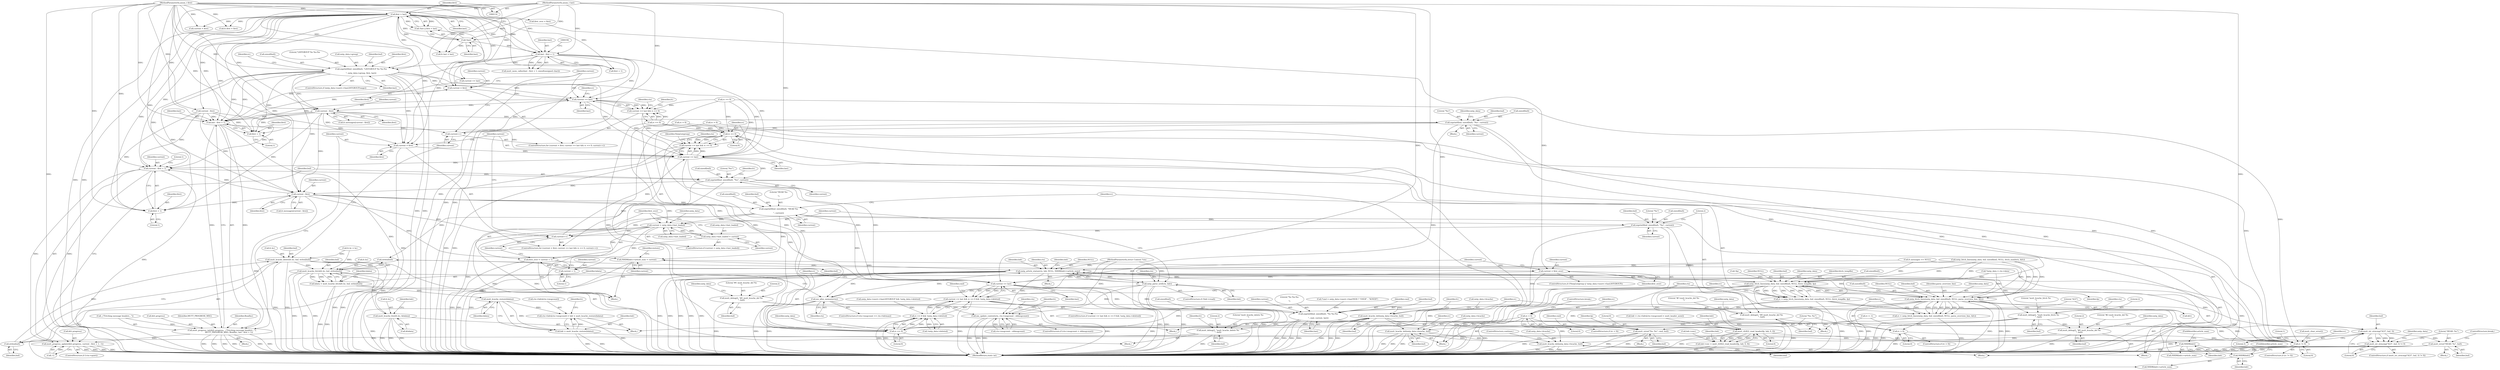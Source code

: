digraph "0_neomutt_9e927affe3a021175f354af5fa01d22657c20585@API" {
"1000237" [label="(Call,snprintf(buf, sizeof(buf), \"LISTGROUP %s %u-%u\r\n\", nntp_data->group, first, last))"];
"1000119" [label="(MethodParameterIn,anum_t first)"];
"1000158" [label="(Call,first > last)"];
"1000156" [label="(Call,!last)"];
"1000120" [label="(MethodParameterIn,anum_t last)"];
"1000188" [label="(Call,last - first + 1)"];
"1000281" [label="(Call,current = first)"];
"1000285" [label="(Call,current <= last)"];
"1000284" [label="(Call,current <= last && rc == 0)"];
"1000383" [label="(Call,current <= last && rc == 0)"];
"1000299" [label="(Call,current - first)"];
"1000291" [label="(Call,current++)"];
"1000303" [label="(Call,snprintf(buf, sizeof(buf), \"%u\", current))"];
"1000314" [label="(Call,mutt_debug(2, \"#1 mutt_bcache_del %s\n\", buf))"];
"1000318" [label="(Call,mutt_bcache_del(nntp_data->bcache, buf))"];
"1000328" [label="(Call,mutt_debug(2, \"mutt_hcache_delete %s\n\", buf))"];
"1000337" [label="(Call,strlen(buf))"];
"1000332" [label="(Call,mutt_hcache_delete(fc.hc, buf, strlen(buf)))"];
"1000438" [label="(Call,mutt_hcache_fetch(fc.hc, buf, strlen(buf)))"];
"1000436" [label="(Call,hdata = mutt_hcache_fetch(fc.hc, buf, strlen(buf)))"];
"1000462" [label="(Call,mutt_hcache_restore(hdata))"];
"1000452" [label="(Call,ctx->hdrs[ctx->msgcount] = hdr = mutt_hcache_restore(hdata))"];
"1000460" [label="(Call,hdr = mutt_hcache_restore(hdata))"];
"1000685" [label="(Call,NHDR(hdr))"];
"1000703" [label="(Call,NHDR(hdr))"];
"1000698" [label="(Call,nntp_article_status(ctx, hdr, NULL, NHDR(hdr)->article_num))"];
"1000434" [label="(Call,mx_alloc_memory(ctx))"];
"1000802" [label="(Call,mx_update_context(ctx, ctx->msgcount - oldmsgcount))"];
"1000567" [label="(Call,nntp_fetch_lines(nntp_data, buf, sizeof(buf), NULL, fetch_tempfile, fp))"];
"1000565" [label="(Call,rc = nntp_fetch_lines(nntp_data, buf, sizeof(buf), NULL, fetch_tempfile, fp))"];
"1000387" [label="(Call,rc == 0)"];
"1000749" [label="(Call,rc == 0)"];
"1000748" [label="(Call,rc == 0 && !nntp_data->deleted)"];
"1000744" [label="(Call,current <= last && rc == 0 && !nntp_data->deleted)"];
"1000815" [label="(Call,rc != 0)"];
"1000582" [label="(Call,rc < 0)"];
"1000588" [label="(Call,mutt_str_strncmp(\"423\", buf, 3))"];
"1000587" [label="(Call,mutt_str_strncmp(\"423\", buf, 3) != 0)"];
"1000594" [label="(Call,mutt_error(\"HEAD: %s\", buf))"];
"1000637" [label="(Call,mutt_rfc822_read_header(fp, hdr, 0, 0))"];
"1000633" [label="(Call,hdr->env = mutt_rfc822_read_header(fp, hdr, 0, 0))"];
"1000778" [label="(Call,nntp_fetch_lines(nntp_data, buf, sizeof(buf), NULL, parse_overview_line, &fc))"];
"1000776" [label="(Call,rc = nntp_fetch_lines(nntp_data, buf, sizeof(buf), NULL, parse_overview_line, &fc))"];
"1000788" [label="(Call,rc > 0)"];
"1000792" [label="(Call,mutt_error(\"%s: %s\", cmd, buf))"];
"1000711" [label="(Call,nntp_parse_xref(ctx, hdr))"];
"1000448" [label="(Call,mutt_debug(2, \"mutt_hcache_fetch %s\n\", buf))"];
"1000491" [label="(Call,mutt_debug(2, \"#2 mutt_bcache_del %s\n\", buf))"];
"1000495" [label="(Call,mutt_bcache_del(nntp_data->bcache, buf))"];
"1000613" [label="(Call,mutt_bcache_del(nntp_data->bcache, buf))"];
"1000464" [label="(Call,mutt_hcache_free(fc.hc, &hdata))"];
"1000374" [label="(Call,last - first + 1)"];
"1000365" [label="(Call,mutt_progress_init(&fc.progress, _(\"Fetching message headers...\"),\n                       MUTT_PROGRESS_MSG, ReadInc, last - first + 1))"];
"1000398" [label="(Call,mutt_progress_update(&fc.progress, current - first + 1, -1))"];
"1000384" [label="(Call,current <= last)"];
"1000403" [label="(Call,current - first + 1)"];
"1000410" [label="(Call,snprintf(buf, sizeof(buf), \"%u\", current))"];
"1000422" [label="(Call,current - first)"];
"1000390" [label="(Call,current++)"];
"1000405" [label="(Call,first + 1)"];
"1000559" [label="(Call,snprintf(buf, sizeof(buf), \"HEAD %u\r\n\", current))"];
"1000603" [label="(Call,snprintf(buf, sizeof(buf), \"%u\", current))"];
"1000609" [label="(Call,mutt_debug(2, \"#3 mutt_bcache_del %s\n\", buf))"];
"1000683" [label="(Call,NHDR(hdr)->article_num = current)"];
"1000715" [label="(Call,current > nntp_data->last_loaded)"];
"1000720" [label="(Call,nntp_data->last_loaded = current)"];
"1000725" [label="(Call,first_over = current + 1)"];
"1000740" [label="(Call,current = first_over)"];
"1000745" [label="(Call,current <= last)"];
"1000768" [label="(Call,snprintf(buf, sizeof(buf), \"%s %u-%u\r\n\", cmd, current, last))"];
"1000727" [label="(Call,current + 1)"];
"1000443" [label="(Call,strlen(buf))"];
"1000376" [label="(Call,first + 1)"];
"1000380" [label="(Call,current = first)"];
"1000726" [label="(Identifier,first_over)"];
"1000618" [label="(Call,rc = 0)"];
"1000611" [label="(Literal,\"#3 mutt_bcache_del %s\n\")"];
"1000281" [label="(Call,current = first)"];
"1000549" [label="(Call,!fp)"];
"1000410" [label="(Call,snprintf(buf, sizeof(buf), \"%u\", current))"];
"1000605" [label="(Call,sizeof(buf))"];
"1000622" [label="(Call,hdr = ctx->hdrs[ctx->msgcount] = mutt_header_new())"];
"1000188" [label="(Call,last - first + 1)"];
"1000461" [label="(Identifier,hdr)"];
"1000364" [label="(Block,)"];
"1000796" [label="(ControlStructure,if (ctx->msgcount > oldmsgcount))"];
"1000720" [label="(Call,nntp_data->last_loaded = current)"];
"1000393" [label="(ControlStructure,if (!ctx->quiet))"];
"1000574" [label="(Identifier,fp)"];
"1000706" [label="(ControlStructure,if (!hdr->read))"];
"1000724" [label="(Identifier,current)"];
"1000303" [label="(Call,snprintf(buf, sizeof(buf), \"%u\", current))"];
"1000572" [label="(Identifier,NULL)"];
"1000439" [label="(Call,fc.hc)"];
"1000709" [label="(Identifier,hdr)"];
"1000373" [label="(Identifier,ReadInc)"];
"1000381" [label="(Identifier,current)"];
"1000291" [label="(Call,current++)"];
"1000443" [label="(Call,strlen(buf))"];
"1000803" [label="(Identifier,ctx)"];
"1000285" [label="(Call,current <= last)"];
"1000613" [label="(Call,mutt_bcache_del(nntp_data->bcache, buf))"];
"1000634" [label="(Call,hdr->env)"];
"1000792" [label="(Call,mutt_error(\"%s: %s\", cmd, buf))"];
"1000561" [label="(Call,sizeof(buf))"];
"1000446" [label="(Identifier,hdata)"];
"1000759" [label="(Identifier,cmd)"];
"1000426" [label="(ControlStructure,if (ctx->msgcount >= ctx->hdrmax))"];
"1000257" [label="(Identifier,rc)"];
"1000327" [label="(Block,)"];
"1000231" [label="(ControlStructure,if (nntp_data->nserv->hasLISTGROUPrange))"];
"1000585" [label="(ControlStructure,break;)"];
"1000701" [label="(Identifier,NULL)"];
"1000300" [label="(Identifier,current)"];
"1000119" [label="(MethodParameterIn,anum_t first)"];
"1000820" [label="(Literal,1)"];
"1000793" [label="(Literal,\"%s: %s\")"];
"1000564" [label="(Identifier,current)"];
"1000712" [label="(Identifier,ctx)"];
"1000587" [label="(Call,mutt_str_strncmp(\"423\", buf, 3) != 0)"];
"1000328" [label="(Call,mutt_debug(2, \"mutt_hcache_delete %s\n\", buf))"];
"1000684" [label="(Call,NHDR(hdr)->article_num)"];
"1000569" [label="(Identifier,buf)"];
"1000595" [label="(Literal,\"HEAD: %s\")"];
"1000287" [label="(Identifier,last)"];
"1000746" [label="(Identifier,current)"];
"1000560" [label="(Identifier,buf)"];
"1000311" [label="(Identifier,nntp_data)"];
"1000435" [label="(Identifier,ctx)"];
"1000619" [label="(Identifier,rc)"];
"1000407" [label="(Literal,1)"];
"1000592" [label="(Literal,0)"];
"1000722" [label="(Identifier,nntp_data)"];
"1000406" [label="(Identifier,first)"];
"1000776" [label="(Call,rc = nntp_fetch_lines(nntp_data, buf, sizeof(buf), NULL, parse_overview_line, &fc))"];
"1000714" [label="(ControlStructure,if (current > nntp_data->last_loaded))"];
"1000565" [label="(Call,rc = nntp_fetch_lines(nntp_data, buf, sizeof(buf), NULL, fetch_tempfile, fp))"];
"1000280" [label="(ControlStructure,for (current = first; current <= last && rc == 0; current++))"];
"1000785" [label="(Call,&fc)"];
"1000781" [label="(Call,sizeof(buf))"];
"1000697" [label="(Block,)"];
"1000391" [label="(Identifier,current)"];
"1000568" [label="(Identifier,nntp_data)"];
"1000794" [label="(Identifier,cmd)"];
"1000304" [label="(Identifier,buf)"];
"1000314" [label="(Call,mutt_debug(2, \"#1 mutt_bcache_del %s\n\", buf))"];
"1000355" [label="(Call,current - first)"];
"1000293" [label="(Block,)"];
"1000573" [label="(Identifier,fetch_tempfile)"];
"1000374" [label="(Call,last - first + 1)"];
"1000743" [label="(ControlStructure,if (current <= last && rc == 0 && !nntp_data->deleted))"];
"1000716" [label="(Identifier,current)"];
"1000559" [label="(Call,snprintf(buf, sizeof(buf), \"HEAD %u\r\n\", current))"];
"1000698" [label="(Call,nntp_article_status(ctx, hdr, NULL, NHDR(hdr)->article_num))"];
"1000729" [label="(Literal,1)"];
"1000576" [label="(Identifier,rc)"];
"1000563" [label="(Literal,\"HEAD %u\r\n\")"];
"1000500" [label="(ControlStructure,continue;)"];
"1000258" [label="(Call,nntp_fetch_lines(nntp_data, buf, sizeof(buf), NULL, fetch_numbers, &fc))"];
"1000390" [label="(Call,current++)"];
"1000375" [label="(Identifier,last)"];
"1000448" [label="(Call,mutt_debug(2, \"mutt_hcache_fetch %s\n\", buf))"];
"1000687" [label="(FieldIdentifier,article_num)"];
"1000292" [label="(Identifier,current)"];
"1000582" [label="(Call,rc < 0)"];
"1000282" [label="(Identifier,current)"];
"1000412" [label="(Call,sizeof(buf))"];
"1000239" [label="(Call,sizeof(buf))"];
"1000241" [label="(Literal,\"LISTGROUP %s %u-%u\r\n\")"];
"1000331" [label="(Identifier,buf)"];
"1000597" [label="(ControlStructure,break;)"];
"1000590" [label="(Identifier,buf)"];
"1000415" [label="(Identifier,current)"];
"1000388" [label="(Identifier,rc)"];
"1000715" [label="(Call,current > nntp_data->last_loaded)"];
"1000603" [label="(Call,snprintf(buf, sizeof(buf), \"%u\", current))"];
"1000775" [label="(Identifier,last)"];
"1000770" [label="(Call,sizeof(buf))"];
"1000377" [label="(Identifier,first)"];
"1000637" [label="(Call,mutt_rfc822_read_header(fp, hdr, 0, 0))"];
"1000404" [label="(Identifier,current)"];
"1000333" [label="(Call,fc.hc)"];
"1000788" [label="(Call,rc > 0)"];
"1000817" [label="(Literal,0)"];
"1000777" [label="(Identifier,rc)"];
"1000783" [label="(Identifier,NULL)"];
"1000740" [label="(Call,current = first_over)"];
"1000286" [label="(Identifier,current)"];
"1000644" [label="(Identifier,hdr)"];
"1000747" [label="(Identifier,last)"];
"1000320" [label="(Identifier,nntp_data)"];
"1000382" [label="(Identifier,first)"];
"1000566" [label="(Identifier,rc)"];
"1000790" [label="(Literal,0)"];
"1000450" [label="(Literal,\"mutt_hcache_fetch %s\n\")"];
"1000318" [label="(Call,mutt_bcache_del(nntp_data->bcache, buf))"];
"1000246" [label="(Identifier,last)"];
"1000744" [label="(Call,current <= last && rc == 0 && !nntp_data->deleted)"];
"1000791" [label="(Block,)"];
"1000380" [label="(Call,current = first)"];
"1000316" [label="(Literal,\"#1 mutt_bcache_del %s\n\")"];
"1000384" [label="(Call,current <= last)"];
"1000289" [label="(Identifier,rc)"];
"1000387" [label="(Call,rc == 0)"];
"1000493" [label="(Literal,\"#2 mutt_bcache_del %s\n\")"];
"1000725" [label="(Call,first_over = current + 1)"];
"1000322" [label="(Identifier,buf)"];
"1000465" [label="(Call,fc.hc)"];
"1000117" [label="(MethodParameterIn,struct Context *ctx)"];
"1000370" [label="(Call,_(\"Fetching message headers...\"))"];
"1000768" [label="(Call,snprintf(buf, sizeof(buf), \"%s %u-%u\r\n\", cmd, current, last))"];
"1000774" [label="(Identifier,current)"];
"1000276" [label="(Call,rc == 0)"];
"1000754" [label="(Identifier,nntp_data)"];
"1000204" [label="(Call,fc.hc = hc)"];
"1000683" [label="(Call,NHDR(hdr)->article_num = current)"];
"1000778" [label="(Call,nntp_fetch_lines(nntp_data, buf, sizeof(buf), NULL, parse_overview_line, &fc))"];
"1000497" [label="(Identifier,nntp_data)"];
"1000609" [label="(Call,mutt_debug(2, \"#3 mutt_bcache_del %s\n\", buf))"];
"1000308" [label="(Identifier,current)"];
"1000812" [label="(Identifier,fc)"];
"1000570" [label="(Call,sizeof(buf))"];
"1000748" [label="(Call,rc == 0 && !nntp_data->deleted)"];
"1000608" [label="(Identifier,current)"];
"1000711" [label="(Call,nntp_parse_xref(ctx, hdr))"];
"1000366" [label="(Call,&fc.progress)"];
"1000554" [label="(Call,rc = -1)"];
"1000455" [label="(Identifier,ctx)"];
"1000342" [label="(Call,current = first)"];
"1000288" [label="(Call,rc == 0)"];
"1000453" [label="(Call,ctx->hdrs[ctx->msgcount])"];
"1000437" [label="(Identifier,hdata)"];
"1000147" [label="(Call,first_over = first)"];
"1000317" [label="(Identifier,buf)"];
"1000543" [label="(Block,)"];
"1000772" [label="(Literal,\"%s %u-%u\r\n\")"];
"1000284" [label="(Call,current <= last && rc == 0)"];
"1000721" [label="(Call,nntp_data->last_loaded)"];
"1000242" [label="(Call,nntp_data->group)"];
"1000463" [label="(Identifier,hdata)"];
"1000399" [label="(Call,&fc.progress)"];
"1000789" [label="(Identifier,rc)"];
"1000168" [label="(Call,fc.first = first)"];
"1000583" [label="(Identifier,rc)"];
"1000238" [label="(Identifier,buf)"];
"1000704" [label="(Identifier,hdr)"];
"1000452" [label="(Call,ctx->hdrs[ctx->msgcount] = hdr = mutt_hcache_restore(hdata))"];
"1000423" [label="(Identifier,current)"];
"1000411" [label="(Identifier,buf)"];
"1000472" [label="(Identifier,hdr)"];
"1000444" [label="(Identifier,buf)"];
"1000190" [label="(Call,first + 1)"];
"1000468" [label="(Call,&hdata)"];
"1000398" [label="(Call,mutt_progress_update(&fc.progress, current - first + 1, -1))"];
"1000730" [label="(ControlStructure,if (!NntpListgroup || !nntp_data->nserv->hasLISTGROUP))"];
"1000301" [label="(Identifier,first)"];
"1000499" [label="(Identifier,buf)"];
"1000804" [label="(Call,ctx->msgcount - oldmsgcount)"];
"1000584" [label="(Literal,0)"];
"1000815" [label="(Call,rc != 0)"];
"1000614" [label="(Call,nntp_data->bcache)"];
"1000466" [label="(Identifier,fc)"];
"1000639" [label="(Identifier,hdr)"];
"1000158" [label="(Call,first > last)"];
"1000495" [label="(Call,mutt_bcache_del(nntp_data->bcache, buf))"];
"1000588" [label="(Call,mutt_str_strncmp(\"423\", buf, 3))"];
"1000750" [label="(Identifier,rc)"];
"1000795" [label="(Identifier,buf)"];
"1000617" [label="(Identifier,buf)"];
"1000449" [label="(Literal,2)"];
"1000780" [label="(Identifier,buf)"];
"1000821" [label="(Call,mutt_clear_error())"];
"1000492" [label="(Literal,2)"];
"1000604" [label="(Identifier,buf)"];
"1000816" [label="(Identifier,rc)"];
"1000705" [label="(FieldIdentifier,article_num)"];
"1000124" [label="(Call,*nntp_data = ctx->data)"];
"1000641" [label="(Literal,0)"];
"1000727" [label="(Call,current + 1)"];
"1000717" [label="(Call,nntp_data->last_loaded)"];
"1000379" [label="(ControlStructure,for (current = first; current <= last && rc == 0; current++))"];
"1000295" [label="(Call,fc.messages[current - first])"];
"1000633" [label="(Call,hdr->env = mutt_rfc822_read_header(fp, hdr, 0, 0))"];
"1000758" [label="(Call,*cmd = nntp_data->nserv->hasOVER ? \"OVER\" : \"XOVER\")"];
"1000329" [label="(Literal,2)"];
"1000451" [label="(Identifier,buf)"];
"1000496" [label="(Call,nntp_data->bcache)"];
"1000702" [label="(Call,NHDR(hdr)->article_num)"];
"1000447" [label="(Block,)"];
"1000700" [label="(Identifier,hdr)"];
"1000330" [label="(Literal,\"mutt_hcache_delete %s\n\")"];
"1000408" [label="(Call,-1)"];
"1000581" [label="(ControlStructure,if (rc < 0))"];
"1000299" [label="(Call,current - first)"];
"1000591" [label="(Literal,3)"];
"1000596" [label="(Identifier,buf)"];
"1000586" [label="(ControlStructure,if (mutt_str_strncmp(\"423\", buf, 3) != 0))"];
"1000283" [label="(Identifier,first)"];
"1000120" [label="(MethodParameterIn,anum_t last)"];
"1000396" [label="(Identifier,ctx)"];
"1000741" [label="(Identifier,current)"];
"1000460" [label="(Call,hdr = mutt_hcache_restore(hdata))"];
"1000607" [label="(Literal,\"%u\")"];
"1000602" [label="(Block,)"];
"1000612" [label="(Identifier,buf)"];
"1000703" [label="(Call,NHDR(hdr))"];
"1000305" [label="(Call,sizeof(buf))"];
"1000365" [label="(Call,mutt_progress_init(&fc.progress, _(\"Fetching message headers...\"),\n                       MUTT_PROGRESS_MSG, ReadInc, last - first + 1))"];
"1000319" [label="(Call,nntp_data->bcache)"];
"1000307" [label="(Literal,\"%u\")"];
"1000799" [label="(Identifier,ctx)"];
"1000713" [label="(Identifier,hdr)"];
"1000245" [label="(Identifier,first)"];
"1000690" [label="(Identifier,restore)"];
"1000464" [label="(Call,mutt_hcache_free(fc.hc, &hdata))"];
"1000313" [label="(Block,)"];
"1000383" [label="(Call,current <= last && rc == 0)"];
"1000784" [label="(Identifier,parse_overview_line)"];
"1000733" [label="(Identifier,NntpListgroup)"];
"1000157" [label="(Identifier,last)"];
"1000442" [label="(Identifier,buf)"];
"1000491" [label="(Call,mutt_debug(2, \"#2 mutt_bcache_del %s\n\", buf))"];
"1000414" [label="(Literal,\"%u\")"];
"1000337" [label="(Call,strlen(buf))"];
"1000334" [label="(Identifier,fc)"];
"1000638" [label="(Identifier,fp)"];
"1000136" [label="(Call,rc = 0)"];
"1000802" [label="(Call,mx_update_context(ctx, ctx->msgcount - oldmsgcount))"];
"1000155" [label="(Call,!last || first > last)"];
"1000438" [label="(Call,mutt_hcache_fetch(fc.hc, buf, strlen(buf)))"];
"1000688" [label="(Identifier,current)"];
"1000385" [label="(Identifier,current)"];
"1000187" [label="(Call,mutt_mem_calloc(last - first + 1, sizeof(unsigned char)))"];
"1000212" [label="(Call,nntp_data->nserv->hasLISTGROUP && !nntp_data->deleted)"];
"1000422" [label="(Call,current - first)"];
"1000490" [label="(Block,)"];
"1000159" [label="(Identifier,first)"];
"1000378" [label="(Literal,1)"];
"1000640" [label="(Literal,0)"];
"1000345" [label="(Call,current <= last)"];
"1000434" [label="(Call,mx_alloc_memory(ctx))"];
"1000589" [label="(Literal,\"423\")"];
"1000403" [label="(Call,current - first + 1)"];
"1000685" [label="(Call,NHDR(hdr))"];
"1000420" [label="(Identifier,fc)"];
"1000315" [label="(Literal,2)"];
"1000237" [label="(Call,snprintf(buf, sizeof(buf), \"LISTGROUP %s %u-%u\r\n\", nntp_data->group, first, last))"];
"1000336" [label="(Identifier,buf)"];
"1000196" [label="(Call,fc.messages == NULL)"];
"1000787" [label="(ControlStructure,if (rc > 0))"];
"1000418" [label="(Call,fc.messages[current - first])"];
"1000462" [label="(Call,mutt_hcache_restore(hdata))"];
"1000189" [label="(Identifier,last)"];
"1000686" [label="(Identifier,hdr)"];
"1000752" [label="(Call,!nntp_data->deleted)"];
"1000600" [label="(Identifier,nntp_data)"];
"1000615" [label="(Identifier,nntp_data)"];
"1000594" [label="(Call,mutt_error(\"HEAD: %s\", buf))"];
"1000773" [label="(Identifier,cmd)"];
"1000409" [label="(Literal,1)"];
"1000405" [label="(Call,first + 1)"];
"1000749" [label="(Call,rc == 0)"];
"1000751" [label="(Literal,0)"];
"1000779" [label="(Identifier,nntp_data)"];
"1000814" [label="(ControlStructure,if (rc != 0))"];
"1000173" [label="(Call,fc.last = last)"];
"1000756" [label="(Block,)"];
"1000362" [label="(Identifier,ctx)"];
"1000386" [label="(Identifier,last)"];
"1000325" [label="(Identifier,fc)"];
"1000699" [label="(Identifier,ctx)"];
"1000610" [label="(Literal,2)"];
"1000742" [label="(Identifier,first_over)"];
"1000156" [label="(Call,!last)"];
"1000593" [label="(Block,)"];
"1000769" [label="(Identifier,buf)"];
"1000332" [label="(Call,mutt_hcache_delete(fc.hc, buf, strlen(buf)))"];
"1000392" [label="(Block,)"];
"1000297" [label="(Identifier,fc)"];
"1000436" [label="(Call,hdata = mutt_hcache_fetch(fc.hc, buf, strlen(buf)))"];
"1000494" [label="(Identifier,buf)"];
"1000824" [label="(MethodReturn,static int)"];
"1000160" [label="(Identifier,last)"];
"1000338" [label="(Identifier,buf)"];
"1000372" [label="(Identifier,MUTT_PROGRESS_MSG)"];
"1000424" [label="(Identifier,first)"];
"1000745" [label="(Call,current <= last)"];
"1000389" [label="(Literal,0)"];
"1000376" [label="(Call,first + 1)"];
"1000567" [label="(Call,nntp_fetch_lines(nntp_data, buf, sizeof(buf), NULL, fetch_tempfile, fp))"];
"1000728" [label="(Identifier,current)"];
"1000237" -> "1000231"  [label="AST: "];
"1000237" -> "1000246"  [label="CFG: "];
"1000238" -> "1000237"  [label="AST: "];
"1000239" -> "1000237"  [label="AST: "];
"1000241" -> "1000237"  [label="AST: "];
"1000242" -> "1000237"  [label="AST: "];
"1000245" -> "1000237"  [label="AST: "];
"1000246" -> "1000237"  [label="AST: "];
"1000257" -> "1000237"  [label="CFG: "];
"1000237" -> "1000824"  [label="DDG: "];
"1000237" -> "1000824"  [label="DDG: "];
"1000119" -> "1000237"  [label="DDG: "];
"1000158" -> "1000237"  [label="DDG: "];
"1000188" -> "1000237"  [label="DDG: "];
"1000120" -> "1000237"  [label="DDG: "];
"1000237" -> "1000281"  [label="DDG: "];
"1000237" -> "1000285"  [label="DDG: "];
"1000237" -> "1000299"  [label="DDG: "];
"1000237" -> "1000374"  [label="DDG: "];
"1000237" -> "1000374"  [label="DDG: "];
"1000237" -> "1000376"  [label="DDG: "];
"1000237" -> "1000380"  [label="DDG: "];
"1000237" -> "1000384"  [label="DDG: "];
"1000237" -> "1000403"  [label="DDG: "];
"1000237" -> "1000405"  [label="DDG: "];
"1000237" -> "1000422"  [label="DDG: "];
"1000119" -> "1000116"  [label="AST: "];
"1000119" -> "1000824"  [label="DDG: "];
"1000119" -> "1000147"  [label="DDG: "];
"1000119" -> "1000158"  [label="DDG: "];
"1000119" -> "1000168"  [label="DDG: "];
"1000119" -> "1000188"  [label="DDG: "];
"1000119" -> "1000190"  [label="DDG: "];
"1000119" -> "1000281"  [label="DDG: "];
"1000119" -> "1000299"  [label="DDG: "];
"1000119" -> "1000342"  [label="DDG: "];
"1000119" -> "1000355"  [label="DDG: "];
"1000119" -> "1000374"  [label="DDG: "];
"1000119" -> "1000376"  [label="DDG: "];
"1000119" -> "1000380"  [label="DDG: "];
"1000119" -> "1000403"  [label="DDG: "];
"1000119" -> "1000405"  [label="DDG: "];
"1000119" -> "1000422"  [label="DDG: "];
"1000158" -> "1000155"  [label="AST: "];
"1000158" -> "1000160"  [label="CFG: "];
"1000159" -> "1000158"  [label="AST: "];
"1000160" -> "1000158"  [label="AST: "];
"1000155" -> "1000158"  [label="CFG: "];
"1000158" -> "1000824"  [label="DDG: "];
"1000158" -> "1000824"  [label="DDG: "];
"1000158" -> "1000155"  [label="DDG: "];
"1000158" -> "1000155"  [label="DDG: "];
"1000156" -> "1000158"  [label="DDG: "];
"1000120" -> "1000158"  [label="DDG: "];
"1000158" -> "1000168"  [label="DDG: "];
"1000158" -> "1000173"  [label="DDG: "];
"1000158" -> "1000188"  [label="DDG: "];
"1000158" -> "1000188"  [label="DDG: "];
"1000158" -> "1000190"  [label="DDG: "];
"1000158" -> "1000281"  [label="DDG: "];
"1000158" -> "1000299"  [label="DDG: "];
"1000158" -> "1000342"  [label="DDG: "];
"1000158" -> "1000355"  [label="DDG: "];
"1000158" -> "1000374"  [label="DDG: "];
"1000158" -> "1000376"  [label="DDG: "];
"1000158" -> "1000380"  [label="DDG: "];
"1000158" -> "1000403"  [label="DDG: "];
"1000158" -> "1000405"  [label="DDG: "];
"1000158" -> "1000422"  [label="DDG: "];
"1000156" -> "1000155"  [label="AST: "];
"1000156" -> "1000157"  [label="CFG: "];
"1000157" -> "1000156"  [label="AST: "];
"1000159" -> "1000156"  [label="CFG: "];
"1000155" -> "1000156"  [label="CFG: "];
"1000156" -> "1000824"  [label="DDG: "];
"1000156" -> "1000155"  [label="DDG: "];
"1000120" -> "1000156"  [label="DDG: "];
"1000156" -> "1000173"  [label="DDG: "];
"1000156" -> "1000188"  [label="DDG: "];
"1000120" -> "1000116"  [label="AST: "];
"1000120" -> "1000824"  [label="DDG: "];
"1000120" -> "1000173"  [label="DDG: "];
"1000120" -> "1000188"  [label="DDG: "];
"1000120" -> "1000285"  [label="DDG: "];
"1000120" -> "1000345"  [label="DDG: "];
"1000120" -> "1000374"  [label="DDG: "];
"1000120" -> "1000384"  [label="DDG: "];
"1000120" -> "1000745"  [label="DDG: "];
"1000120" -> "1000768"  [label="DDG: "];
"1000188" -> "1000187"  [label="AST: "];
"1000188" -> "1000190"  [label="CFG: "];
"1000189" -> "1000188"  [label="AST: "];
"1000190" -> "1000188"  [label="AST: "];
"1000194" -> "1000188"  [label="CFG: "];
"1000188" -> "1000824"  [label="DDG: "];
"1000188" -> "1000824"  [label="DDG: "];
"1000188" -> "1000187"  [label="DDG: "];
"1000188" -> "1000187"  [label="DDG: "];
"1000188" -> "1000285"  [label="DDG: "];
"1000188" -> "1000345"  [label="DDG: "];
"1000188" -> "1000374"  [label="DDG: "];
"1000188" -> "1000384"  [label="DDG: "];
"1000281" -> "1000280"  [label="AST: "];
"1000281" -> "1000283"  [label="CFG: "];
"1000282" -> "1000281"  [label="AST: "];
"1000283" -> "1000281"  [label="AST: "];
"1000286" -> "1000281"  [label="CFG: "];
"1000281" -> "1000285"  [label="DDG: "];
"1000285" -> "1000284"  [label="AST: "];
"1000285" -> "1000287"  [label="CFG: "];
"1000286" -> "1000285"  [label="AST: "];
"1000287" -> "1000285"  [label="AST: "];
"1000289" -> "1000285"  [label="CFG: "];
"1000284" -> "1000285"  [label="CFG: "];
"1000285" -> "1000284"  [label="DDG: "];
"1000285" -> "1000284"  [label="DDG: "];
"1000291" -> "1000285"  [label="DDG: "];
"1000285" -> "1000299"  [label="DDG: "];
"1000285" -> "1000374"  [label="DDG: "];
"1000285" -> "1000384"  [label="DDG: "];
"1000284" -> "1000280"  [label="AST: "];
"1000284" -> "1000288"  [label="CFG: "];
"1000288" -> "1000284"  [label="AST: "];
"1000297" -> "1000284"  [label="CFG: "];
"1000362" -> "1000284"  [label="CFG: "];
"1000288" -> "1000284"  [label="DDG: "];
"1000288" -> "1000284"  [label="DDG: "];
"1000276" -> "1000284"  [label="DDG: "];
"1000284" -> "1000383"  [label="DDG: "];
"1000383" -> "1000379"  [label="AST: "];
"1000383" -> "1000384"  [label="CFG: "];
"1000383" -> "1000387"  [label="CFG: "];
"1000384" -> "1000383"  [label="AST: "];
"1000387" -> "1000383"  [label="AST: "];
"1000396" -> "1000383"  [label="CFG: "];
"1000733" -> "1000383"  [label="CFG: "];
"1000383" -> "1000824"  [label="DDG: "];
"1000383" -> "1000824"  [label="DDG: "];
"1000384" -> "1000383"  [label="DDG: "];
"1000384" -> "1000383"  [label="DDG: "];
"1000276" -> "1000383"  [label="DDG: "];
"1000387" -> "1000383"  [label="DDG: "];
"1000387" -> "1000383"  [label="DDG: "];
"1000299" -> "1000295"  [label="AST: "];
"1000299" -> "1000301"  [label="CFG: "];
"1000300" -> "1000299"  [label="AST: "];
"1000301" -> "1000299"  [label="AST: "];
"1000295" -> "1000299"  [label="CFG: "];
"1000299" -> "1000291"  [label="DDG: "];
"1000299" -> "1000303"  [label="DDG: "];
"1000299" -> "1000374"  [label="DDG: "];
"1000299" -> "1000376"  [label="DDG: "];
"1000299" -> "1000380"  [label="DDG: "];
"1000299" -> "1000403"  [label="DDG: "];
"1000299" -> "1000405"  [label="DDG: "];
"1000299" -> "1000422"  [label="DDG: "];
"1000291" -> "1000280"  [label="AST: "];
"1000291" -> "1000292"  [label="CFG: "];
"1000292" -> "1000291"  [label="AST: "];
"1000286" -> "1000291"  [label="CFG: "];
"1000303" -> "1000291"  [label="DDG: "];
"1000303" -> "1000293"  [label="AST: "];
"1000303" -> "1000308"  [label="CFG: "];
"1000304" -> "1000303"  [label="AST: "];
"1000305" -> "1000303"  [label="AST: "];
"1000307" -> "1000303"  [label="AST: "];
"1000308" -> "1000303"  [label="AST: "];
"1000311" -> "1000303"  [label="CFG: "];
"1000303" -> "1000824"  [label="DDG: "];
"1000303" -> "1000824"  [label="DDG: "];
"1000303" -> "1000314"  [label="DDG: "];
"1000303" -> "1000328"  [label="DDG: "];
"1000314" -> "1000313"  [label="AST: "];
"1000314" -> "1000317"  [label="CFG: "];
"1000315" -> "1000314"  [label="AST: "];
"1000316" -> "1000314"  [label="AST: "];
"1000317" -> "1000314"  [label="AST: "];
"1000320" -> "1000314"  [label="CFG: "];
"1000314" -> "1000824"  [label="DDG: "];
"1000314" -> "1000318"  [label="DDG: "];
"1000318" -> "1000313"  [label="AST: "];
"1000318" -> "1000322"  [label="CFG: "];
"1000319" -> "1000318"  [label="AST: "];
"1000322" -> "1000318"  [label="AST: "];
"1000325" -> "1000318"  [label="CFG: "];
"1000318" -> "1000824"  [label="DDG: "];
"1000318" -> "1000824"  [label="DDG: "];
"1000318" -> "1000824"  [label="DDG: "];
"1000318" -> "1000328"  [label="DDG: "];
"1000318" -> "1000495"  [label="DDG: "];
"1000318" -> "1000613"  [label="DDG: "];
"1000328" -> "1000327"  [label="AST: "];
"1000328" -> "1000331"  [label="CFG: "];
"1000329" -> "1000328"  [label="AST: "];
"1000330" -> "1000328"  [label="AST: "];
"1000331" -> "1000328"  [label="AST: "];
"1000334" -> "1000328"  [label="CFG: "];
"1000328" -> "1000824"  [label="DDG: "];
"1000328" -> "1000337"  [label="DDG: "];
"1000337" -> "1000332"  [label="AST: "];
"1000337" -> "1000338"  [label="CFG: "];
"1000338" -> "1000337"  [label="AST: "];
"1000332" -> "1000337"  [label="CFG: "];
"1000337" -> "1000332"  [label="DDG: "];
"1000332" -> "1000327"  [label="AST: "];
"1000333" -> "1000332"  [label="AST: "];
"1000336" -> "1000332"  [label="AST: "];
"1000292" -> "1000332"  [label="CFG: "];
"1000332" -> "1000824"  [label="DDG: "];
"1000332" -> "1000824"  [label="DDG: "];
"1000332" -> "1000824"  [label="DDG: "];
"1000332" -> "1000824"  [label="DDG: "];
"1000204" -> "1000332"  [label="DDG: "];
"1000332" -> "1000438"  [label="DDG: "];
"1000438" -> "1000436"  [label="AST: "];
"1000438" -> "1000443"  [label="CFG: "];
"1000439" -> "1000438"  [label="AST: "];
"1000442" -> "1000438"  [label="AST: "];
"1000443" -> "1000438"  [label="AST: "];
"1000436" -> "1000438"  [label="CFG: "];
"1000438" -> "1000824"  [label="DDG: "];
"1000438" -> "1000824"  [label="DDG: "];
"1000438" -> "1000824"  [label="DDG: "];
"1000438" -> "1000436"  [label="DDG: "];
"1000438" -> "1000436"  [label="DDG: "];
"1000438" -> "1000436"  [label="DDG: "];
"1000464" -> "1000438"  [label="DDG: "];
"1000204" -> "1000438"  [label="DDG: "];
"1000443" -> "1000438"  [label="DDG: "];
"1000438" -> "1000448"  [label="DDG: "];
"1000438" -> "1000464"  [label="DDG: "];
"1000436" -> "1000392"  [label="AST: "];
"1000437" -> "1000436"  [label="AST: "];
"1000446" -> "1000436"  [label="CFG: "];
"1000436" -> "1000824"  [label="DDG: "];
"1000436" -> "1000824"  [label="DDG: "];
"1000436" -> "1000462"  [label="DDG: "];
"1000462" -> "1000460"  [label="AST: "];
"1000462" -> "1000463"  [label="CFG: "];
"1000463" -> "1000462"  [label="AST: "];
"1000460" -> "1000462"  [label="CFG: "];
"1000462" -> "1000824"  [label="DDG: "];
"1000462" -> "1000452"  [label="DDG: "];
"1000462" -> "1000460"  [label="DDG: "];
"1000452" -> "1000447"  [label="AST: "];
"1000452" -> "1000460"  [label="CFG: "];
"1000453" -> "1000452"  [label="AST: "];
"1000460" -> "1000452"  [label="AST: "];
"1000466" -> "1000452"  [label="CFG: "];
"1000452" -> "1000824"  [label="DDG: "];
"1000460" -> "1000452"  [label="DDG: "];
"1000461" -> "1000460"  [label="AST: "];
"1000460" -> "1000824"  [label="DDG: "];
"1000460" -> "1000824"  [label="DDG: "];
"1000460" -> "1000685"  [label="DDG: "];
"1000685" -> "1000684"  [label="AST: "];
"1000685" -> "1000686"  [label="CFG: "];
"1000686" -> "1000685"  [label="AST: "];
"1000687" -> "1000685"  [label="CFG: "];
"1000685" -> "1000824"  [label="DDG: "];
"1000637" -> "1000685"  [label="DDG: "];
"1000685" -> "1000703"  [label="DDG: "];
"1000703" -> "1000702"  [label="AST: "];
"1000703" -> "1000704"  [label="CFG: "];
"1000704" -> "1000703"  [label="AST: "];
"1000705" -> "1000703"  [label="CFG: "];
"1000703" -> "1000698"  [label="DDG: "];
"1000698" -> "1000697"  [label="AST: "];
"1000698" -> "1000702"  [label="CFG: "];
"1000699" -> "1000698"  [label="AST: "];
"1000700" -> "1000698"  [label="AST: "];
"1000701" -> "1000698"  [label="AST: "];
"1000702" -> "1000698"  [label="AST: "];
"1000709" -> "1000698"  [label="CFG: "];
"1000698" -> "1000824"  [label="DDG: "];
"1000698" -> "1000824"  [label="DDG: "];
"1000698" -> "1000824"  [label="DDG: "];
"1000698" -> "1000824"  [label="DDG: "];
"1000698" -> "1000824"  [label="DDG: "];
"1000698" -> "1000434"  [label="DDG: "];
"1000698" -> "1000567"  [label="DDG: "];
"1000711" -> "1000698"  [label="DDG: "];
"1000434" -> "1000698"  [label="DDG: "];
"1000117" -> "1000698"  [label="DDG: "];
"1000196" -> "1000698"  [label="DDG: "];
"1000258" -> "1000698"  [label="DDG: "];
"1000567" -> "1000698"  [label="DDG: "];
"1000683" -> "1000698"  [label="DDG: "];
"1000698" -> "1000711"  [label="DDG: "];
"1000698" -> "1000711"  [label="DDG: "];
"1000698" -> "1000778"  [label="DDG: "];
"1000698" -> "1000802"  [label="DDG: "];
"1000434" -> "1000426"  [label="AST: "];
"1000434" -> "1000435"  [label="CFG: "];
"1000435" -> "1000434"  [label="AST: "];
"1000437" -> "1000434"  [label="CFG: "];
"1000434" -> "1000824"  [label="DDG: "];
"1000434" -> "1000824"  [label="DDG: "];
"1000711" -> "1000434"  [label="DDG: "];
"1000117" -> "1000434"  [label="DDG: "];
"1000434" -> "1000802"  [label="DDG: "];
"1000802" -> "1000796"  [label="AST: "];
"1000802" -> "1000804"  [label="CFG: "];
"1000803" -> "1000802"  [label="AST: "];
"1000804" -> "1000802"  [label="AST: "];
"1000812" -> "1000802"  [label="CFG: "];
"1000802" -> "1000824"  [label="DDG: "];
"1000802" -> "1000824"  [label="DDG: "];
"1000802" -> "1000824"  [label="DDG: "];
"1000711" -> "1000802"  [label="DDG: "];
"1000117" -> "1000802"  [label="DDG: "];
"1000804" -> "1000802"  [label="DDG: "];
"1000804" -> "1000802"  [label="DDG: "];
"1000567" -> "1000565"  [label="AST: "];
"1000567" -> "1000574"  [label="CFG: "];
"1000568" -> "1000567"  [label="AST: "];
"1000569" -> "1000567"  [label="AST: "];
"1000570" -> "1000567"  [label="AST: "];
"1000572" -> "1000567"  [label="AST: "];
"1000573" -> "1000567"  [label="AST: "];
"1000574" -> "1000567"  [label="AST: "];
"1000565" -> "1000567"  [label="CFG: "];
"1000567" -> "1000824"  [label="DDG: "];
"1000567" -> "1000824"  [label="DDG: "];
"1000567" -> "1000824"  [label="DDG: "];
"1000567" -> "1000824"  [label="DDG: "];
"1000567" -> "1000824"  [label="DDG: "];
"1000567" -> "1000565"  [label="DDG: "];
"1000567" -> "1000565"  [label="DDG: "];
"1000567" -> "1000565"  [label="DDG: "];
"1000567" -> "1000565"  [label="DDG: "];
"1000567" -> "1000565"  [label="DDG: "];
"1000258" -> "1000567"  [label="DDG: "];
"1000258" -> "1000567"  [label="DDG: "];
"1000124" -> "1000567"  [label="DDG: "];
"1000196" -> "1000567"  [label="DDG: "];
"1000549" -> "1000567"  [label="DDG: "];
"1000567" -> "1000588"  [label="DDG: "];
"1000567" -> "1000637"  [label="DDG: "];
"1000567" -> "1000778"  [label="DDG: "];
"1000567" -> "1000778"  [label="DDG: "];
"1000565" -> "1000543"  [label="AST: "];
"1000566" -> "1000565"  [label="AST: "];
"1000576" -> "1000565"  [label="CFG: "];
"1000565" -> "1000824"  [label="DDG: "];
"1000565" -> "1000387"  [label="DDG: "];
"1000565" -> "1000582"  [label="DDG: "];
"1000565" -> "1000749"  [label="DDG: "];
"1000565" -> "1000815"  [label="DDG: "];
"1000387" -> "1000389"  [label="CFG: "];
"1000388" -> "1000387"  [label="AST: "];
"1000389" -> "1000387"  [label="AST: "];
"1000288" -> "1000387"  [label="DDG: "];
"1000618" -> "1000387"  [label="DDG: "];
"1000276" -> "1000387"  [label="DDG: "];
"1000136" -> "1000387"  [label="DDG: "];
"1000387" -> "1000749"  [label="DDG: "];
"1000387" -> "1000815"  [label="DDG: "];
"1000749" -> "1000748"  [label="AST: "];
"1000749" -> "1000751"  [label="CFG: "];
"1000750" -> "1000749"  [label="AST: "];
"1000751" -> "1000749"  [label="AST: "];
"1000754" -> "1000749"  [label="CFG: "];
"1000748" -> "1000749"  [label="CFG: "];
"1000749" -> "1000748"  [label="DDG: "];
"1000749" -> "1000748"  [label="DDG: "];
"1000582" -> "1000749"  [label="DDG: "];
"1000618" -> "1000749"  [label="DDG: "];
"1000276" -> "1000749"  [label="DDG: "];
"1000136" -> "1000749"  [label="DDG: "];
"1000554" -> "1000749"  [label="DDG: "];
"1000288" -> "1000749"  [label="DDG: "];
"1000749" -> "1000815"  [label="DDG: "];
"1000748" -> "1000744"  [label="AST: "];
"1000748" -> "1000752"  [label="CFG: "];
"1000752" -> "1000748"  [label="AST: "];
"1000744" -> "1000748"  [label="CFG: "];
"1000748" -> "1000824"  [label="DDG: "];
"1000748" -> "1000824"  [label="DDG: "];
"1000748" -> "1000744"  [label="DDG: "];
"1000748" -> "1000744"  [label="DDG: "];
"1000752" -> "1000748"  [label="DDG: "];
"1000212" -> "1000748"  [label="DDG: "];
"1000744" -> "1000743"  [label="AST: "];
"1000744" -> "1000745"  [label="CFG: "];
"1000745" -> "1000744"  [label="AST: "];
"1000759" -> "1000744"  [label="CFG: "];
"1000799" -> "1000744"  [label="CFG: "];
"1000744" -> "1000824"  [label="DDG: "];
"1000744" -> "1000824"  [label="DDG: "];
"1000744" -> "1000824"  [label="DDG: "];
"1000745" -> "1000744"  [label="DDG: "];
"1000745" -> "1000744"  [label="DDG: "];
"1000815" -> "1000814"  [label="AST: "];
"1000815" -> "1000817"  [label="CFG: "];
"1000816" -> "1000815"  [label="AST: "];
"1000817" -> "1000815"  [label="AST: "];
"1000820" -> "1000815"  [label="CFG: "];
"1000821" -> "1000815"  [label="CFG: "];
"1000815" -> "1000824"  [label="DDG: "];
"1000815" -> "1000824"  [label="DDG: "];
"1000788" -> "1000815"  [label="DDG: "];
"1000582" -> "1000815"  [label="DDG: "];
"1000618" -> "1000815"  [label="DDG: "];
"1000276" -> "1000815"  [label="DDG: "];
"1000136" -> "1000815"  [label="DDG: "];
"1000554" -> "1000815"  [label="DDG: "];
"1000288" -> "1000815"  [label="DDG: "];
"1000582" -> "1000581"  [label="AST: "];
"1000582" -> "1000584"  [label="CFG: "];
"1000583" -> "1000582"  [label="AST: "];
"1000584" -> "1000582"  [label="AST: "];
"1000585" -> "1000582"  [label="CFG: "];
"1000589" -> "1000582"  [label="CFG: "];
"1000582" -> "1000824"  [label="DDG: "];
"1000588" -> "1000587"  [label="AST: "];
"1000588" -> "1000591"  [label="CFG: "];
"1000589" -> "1000588"  [label="AST: "];
"1000590" -> "1000588"  [label="AST: "];
"1000591" -> "1000588"  [label="AST: "];
"1000592" -> "1000588"  [label="CFG: "];
"1000588" -> "1000824"  [label="DDG: "];
"1000588" -> "1000587"  [label="DDG: "];
"1000588" -> "1000587"  [label="DDG: "];
"1000588" -> "1000587"  [label="DDG: "];
"1000588" -> "1000594"  [label="DDG: "];
"1000587" -> "1000586"  [label="AST: "];
"1000587" -> "1000592"  [label="CFG: "];
"1000592" -> "1000587"  [label="AST: "];
"1000595" -> "1000587"  [label="CFG: "];
"1000600" -> "1000587"  [label="CFG: "];
"1000587" -> "1000824"  [label="DDG: "];
"1000587" -> "1000824"  [label="DDG: "];
"1000594" -> "1000593"  [label="AST: "];
"1000594" -> "1000596"  [label="CFG: "];
"1000595" -> "1000594"  [label="AST: "];
"1000596" -> "1000594"  [label="AST: "];
"1000597" -> "1000594"  [label="CFG: "];
"1000594" -> "1000824"  [label="DDG: "];
"1000594" -> "1000824"  [label="DDG: "];
"1000637" -> "1000633"  [label="AST: "];
"1000637" -> "1000641"  [label="CFG: "];
"1000638" -> "1000637"  [label="AST: "];
"1000639" -> "1000637"  [label="AST: "];
"1000640" -> "1000637"  [label="AST: "];
"1000641" -> "1000637"  [label="AST: "];
"1000633" -> "1000637"  [label="CFG: "];
"1000637" -> "1000824"  [label="DDG: "];
"1000637" -> "1000633"  [label="DDG: "];
"1000637" -> "1000633"  [label="DDG: "];
"1000637" -> "1000633"  [label="DDG: "];
"1000622" -> "1000637"  [label="DDG: "];
"1000633" -> "1000543"  [label="AST: "];
"1000634" -> "1000633"  [label="AST: "];
"1000644" -> "1000633"  [label="CFG: "];
"1000633" -> "1000824"  [label="DDG: "];
"1000633" -> "1000824"  [label="DDG: "];
"1000778" -> "1000776"  [label="AST: "];
"1000778" -> "1000785"  [label="CFG: "];
"1000779" -> "1000778"  [label="AST: "];
"1000780" -> "1000778"  [label="AST: "];
"1000781" -> "1000778"  [label="AST: "];
"1000783" -> "1000778"  [label="AST: "];
"1000784" -> "1000778"  [label="AST: "];
"1000785" -> "1000778"  [label="AST: "];
"1000776" -> "1000778"  [label="CFG: "];
"1000778" -> "1000824"  [label="DDG: "];
"1000778" -> "1000824"  [label="DDG: "];
"1000778" -> "1000824"  [label="DDG: "];
"1000778" -> "1000824"  [label="DDG: "];
"1000778" -> "1000824"  [label="DDG: "];
"1000778" -> "1000776"  [label="DDG: "];
"1000778" -> "1000776"  [label="DDG: "];
"1000778" -> "1000776"  [label="DDG: "];
"1000778" -> "1000776"  [label="DDG: "];
"1000778" -> "1000776"  [label="DDG: "];
"1000258" -> "1000778"  [label="DDG: "];
"1000258" -> "1000778"  [label="DDG: "];
"1000258" -> "1000778"  [label="DDG: "];
"1000124" -> "1000778"  [label="DDG: "];
"1000196" -> "1000778"  [label="DDG: "];
"1000778" -> "1000792"  [label="DDG: "];
"1000776" -> "1000756"  [label="AST: "];
"1000777" -> "1000776"  [label="AST: "];
"1000789" -> "1000776"  [label="CFG: "];
"1000776" -> "1000824"  [label="DDG: "];
"1000776" -> "1000788"  [label="DDG: "];
"1000788" -> "1000787"  [label="AST: "];
"1000788" -> "1000790"  [label="CFG: "];
"1000789" -> "1000788"  [label="AST: "];
"1000790" -> "1000788"  [label="AST: "];
"1000793" -> "1000788"  [label="CFG: "];
"1000799" -> "1000788"  [label="CFG: "];
"1000788" -> "1000824"  [label="DDG: "];
"1000792" -> "1000791"  [label="AST: "];
"1000792" -> "1000795"  [label="CFG: "];
"1000793" -> "1000792"  [label="AST: "];
"1000794" -> "1000792"  [label="AST: "];
"1000795" -> "1000792"  [label="AST: "];
"1000799" -> "1000792"  [label="CFG: "];
"1000792" -> "1000824"  [label="DDG: "];
"1000792" -> "1000824"  [label="DDG: "];
"1000792" -> "1000824"  [label="DDG: "];
"1000768" -> "1000792"  [label="DDG: "];
"1000711" -> "1000706"  [label="AST: "];
"1000711" -> "1000713"  [label="CFG: "];
"1000712" -> "1000711"  [label="AST: "];
"1000713" -> "1000711"  [label="AST: "];
"1000716" -> "1000711"  [label="CFG: "];
"1000711" -> "1000824"  [label="DDG: "];
"1000711" -> "1000824"  [label="DDG: "];
"1000711" -> "1000824"  [label="DDG: "];
"1000117" -> "1000711"  [label="DDG: "];
"1000448" -> "1000447"  [label="AST: "];
"1000448" -> "1000451"  [label="CFG: "];
"1000449" -> "1000448"  [label="AST: "];
"1000450" -> "1000448"  [label="AST: "];
"1000451" -> "1000448"  [label="AST: "];
"1000455" -> "1000448"  [label="CFG: "];
"1000448" -> "1000824"  [label="DDG: "];
"1000448" -> "1000824"  [label="DDG: "];
"1000448" -> "1000491"  [label="DDG: "];
"1000491" -> "1000490"  [label="AST: "];
"1000491" -> "1000494"  [label="CFG: "];
"1000492" -> "1000491"  [label="AST: "];
"1000493" -> "1000491"  [label="AST: "];
"1000494" -> "1000491"  [label="AST: "];
"1000497" -> "1000491"  [label="CFG: "];
"1000491" -> "1000824"  [label="DDG: "];
"1000491" -> "1000495"  [label="DDG: "];
"1000495" -> "1000490"  [label="AST: "];
"1000495" -> "1000499"  [label="CFG: "];
"1000496" -> "1000495"  [label="AST: "];
"1000499" -> "1000495"  [label="AST: "];
"1000500" -> "1000495"  [label="CFG: "];
"1000495" -> "1000824"  [label="DDG: "];
"1000495" -> "1000824"  [label="DDG: "];
"1000495" -> "1000824"  [label="DDG: "];
"1000613" -> "1000495"  [label="DDG: "];
"1000495" -> "1000613"  [label="DDG: "];
"1000613" -> "1000602"  [label="AST: "];
"1000613" -> "1000617"  [label="CFG: "];
"1000614" -> "1000613"  [label="AST: "];
"1000617" -> "1000613"  [label="AST: "];
"1000619" -> "1000613"  [label="CFG: "];
"1000613" -> "1000824"  [label="DDG: "];
"1000613" -> "1000824"  [label="DDG: "];
"1000613" -> "1000824"  [label="DDG: "];
"1000609" -> "1000613"  [label="DDG: "];
"1000464" -> "1000447"  [label="AST: "];
"1000464" -> "1000468"  [label="CFG: "];
"1000465" -> "1000464"  [label="AST: "];
"1000468" -> "1000464"  [label="AST: "];
"1000472" -> "1000464"  [label="CFG: "];
"1000464" -> "1000824"  [label="DDG: "];
"1000464" -> "1000824"  [label="DDG: "];
"1000464" -> "1000824"  [label="DDG: "];
"1000374" -> "1000365"  [label="AST: "];
"1000374" -> "1000376"  [label="CFG: "];
"1000375" -> "1000374"  [label="AST: "];
"1000376" -> "1000374"  [label="AST: "];
"1000365" -> "1000374"  [label="CFG: "];
"1000374" -> "1000824"  [label="DDG: "];
"1000374" -> "1000365"  [label="DDG: "];
"1000374" -> "1000365"  [label="DDG: "];
"1000345" -> "1000374"  [label="DDG: "];
"1000355" -> "1000374"  [label="DDG: "];
"1000374" -> "1000384"  [label="DDG: "];
"1000365" -> "1000364"  [label="AST: "];
"1000366" -> "1000365"  [label="AST: "];
"1000370" -> "1000365"  [label="AST: "];
"1000372" -> "1000365"  [label="AST: "];
"1000373" -> "1000365"  [label="AST: "];
"1000381" -> "1000365"  [label="CFG: "];
"1000365" -> "1000824"  [label="DDG: "];
"1000365" -> "1000824"  [label="DDG: "];
"1000365" -> "1000824"  [label="DDG: "];
"1000365" -> "1000824"  [label="DDG: "];
"1000365" -> "1000824"  [label="DDG: "];
"1000365" -> "1000824"  [label="DDG: "];
"1000370" -> "1000365"  [label="DDG: "];
"1000365" -> "1000398"  [label="DDG: "];
"1000398" -> "1000393"  [label="AST: "];
"1000398" -> "1000408"  [label="CFG: "];
"1000399" -> "1000398"  [label="AST: "];
"1000403" -> "1000398"  [label="AST: "];
"1000408" -> "1000398"  [label="AST: "];
"1000411" -> "1000398"  [label="CFG: "];
"1000398" -> "1000824"  [label="DDG: "];
"1000398" -> "1000824"  [label="DDG: "];
"1000398" -> "1000824"  [label="DDG: "];
"1000398" -> "1000824"  [label="DDG: "];
"1000403" -> "1000398"  [label="DDG: "];
"1000403" -> "1000398"  [label="DDG: "];
"1000408" -> "1000398"  [label="DDG: "];
"1000384" -> "1000386"  [label="CFG: "];
"1000385" -> "1000384"  [label="AST: "];
"1000386" -> "1000384"  [label="AST: "];
"1000388" -> "1000384"  [label="CFG: "];
"1000390" -> "1000384"  [label="DDG: "];
"1000380" -> "1000384"  [label="DDG: "];
"1000345" -> "1000384"  [label="DDG: "];
"1000384" -> "1000403"  [label="DDG: "];
"1000384" -> "1000410"  [label="DDG: "];
"1000384" -> "1000745"  [label="DDG: "];
"1000384" -> "1000745"  [label="DDG: "];
"1000403" -> "1000405"  [label="CFG: "];
"1000404" -> "1000403"  [label="AST: "];
"1000405" -> "1000403"  [label="AST: "];
"1000409" -> "1000403"  [label="CFG: "];
"1000403" -> "1000824"  [label="DDG: "];
"1000422" -> "1000403"  [label="DDG: "];
"1000355" -> "1000403"  [label="DDG: "];
"1000403" -> "1000410"  [label="DDG: "];
"1000410" -> "1000392"  [label="AST: "];
"1000410" -> "1000415"  [label="CFG: "];
"1000411" -> "1000410"  [label="AST: "];
"1000412" -> "1000410"  [label="AST: "];
"1000414" -> "1000410"  [label="AST: "];
"1000415" -> "1000410"  [label="AST: "];
"1000420" -> "1000410"  [label="CFG: "];
"1000410" -> "1000824"  [label="DDG: "];
"1000410" -> "1000824"  [label="DDG: "];
"1000410" -> "1000422"  [label="DDG: "];
"1000410" -> "1000443"  [label="DDG: "];
"1000422" -> "1000418"  [label="AST: "];
"1000422" -> "1000424"  [label="CFG: "];
"1000423" -> "1000422"  [label="AST: "];
"1000424" -> "1000422"  [label="AST: "];
"1000418" -> "1000422"  [label="CFG: "];
"1000422" -> "1000824"  [label="DDG: "];
"1000422" -> "1000390"  [label="DDG: "];
"1000422" -> "1000405"  [label="DDG: "];
"1000355" -> "1000422"  [label="DDG: "];
"1000422" -> "1000559"  [label="DDG: "];
"1000422" -> "1000683"  [label="DDG: "];
"1000422" -> "1000715"  [label="DDG: "];
"1000422" -> "1000745"  [label="DDG: "];
"1000390" -> "1000379"  [label="AST: "];
"1000390" -> "1000391"  [label="CFG: "];
"1000391" -> "1000390"  [label="AST: "];
"1000385" -> "1000390"  [label="CFG: "];
"1000603" -> "1000390"  [label="DDG: "];
"1000559" -> "1000390"  [label="DDG: "];
"1000715" -> "1000390"  [label="DDG: "];
"1000405" -> "1000407"  [label="CFG: "];
"1000406" -> "1000405"  [label="AST: "];
"1000407" -> "1000405"  [label="AST: "];
"1000355" -> "1000405"  [label="DDG: "];
"1000559" -> "1000543"  [label="AST: "];
"1000559" -> "1000564"  [label="CFG: "];
"1000560" -> "1000559"  [label="AST: "];
"1000561" -> "1000559"  [label="AST: "];
"1000563" -> "1000559"  [label="AST: "];
"1000564" -> "1000559"  [label="AST: "];
"1000566" -> "1000559"  [label="CFG: "];
"1000559" -> "1000824"  [label="DDG: "];
"1000559" -> "1000603"  [label="DDG: "];
"1000559" -> "1000683"  [label="DDG: "];
"1000559" -> "1000715"  [label="DDG: "];
"1000559" -> "1000745"  [label="DDG: "];
"1000603" -> "1000602"  [label="AST: "];
"1000603" -> "1000608"  [label="CFG: "];
"1000604" -> "1000603"  [label="AST: "];
"1000605" -> "1000603"  [label="AST: "];
"1000607" -> "1000603"  [label="AST: "];
"1000608" -> "1000603"  [label="AST: "];
"1000610" -> "1000603"  [label="CFG: "];
"1000603" -> "1000824"  [label="DDG: "];
"1000603" -> "1000609"  [label="DDG: "];
"1000609" -> "1000602"  [label="AST: "];
"1000609" -> "1000612"  [label="CFG: "];
"1000610" -> "1000609"  [label="AST: "];
"1000611" -> "1000609"  [label="AST: "];
"1000612" -> "1000609"  [label="AST: "];
"1000615" -> "1000609"  [label="CFG: "];
"1000609" -> "1000824"  [label="DDG: "];
"1000683" -> "1000392"  [label="AST: "];
"1000683" -> "1000688"  [label="CFG: "];
"1000684" -> "1000683"  [label="AST: "];
"1000688" -> "1000683"  [label="AST: "];
"1000690" -> "1000683"  [label="CFG: "];
"1000683" -> "1000824"  [label="DDG: "];
"1000715" -> "1000714"  [label="AST: "];
"1000715" -> "1000717"  [label="CFG: "];
"1000716" -> "1000715"  [label="AST: "];
"1000717" -> "1000715"  [label="AST: "];
"1000722" -> "1000715"  [label="CFG: "];
"1000726" -> "1000715"  [label="CFG: "];
"1000715" -> "1000824"  [label="DDG: "];
"1000715" -> "1000824"  [label="DDG: "];
"1000720" -> "1000715"  [label="DDG: "];
"1000715" -> "1000720"  [label="DDG: "];
"1000715" -> "1000725"  [label="DDG: "];
"1000715" -> "1000727"  [label="DDG: "];
"1000720" -> "1000714"  [label="AST: "];
"1000720" -> "1000724"  [label="CFG: "];
"1000721" -> "1000720"  [label="AST: "];
"1000724" -> "1000720"  [label="AST: "];
"1000726" -> "1000720"  [label="CFG: "];
"1000720" -> "1000824"  [label="DDG: "];
"1000725" -> "1000392"  [label="AST: "];
"1000725" -> "1000727"  [label="CFG: "];
"1000726" -> "1000725"  [label="AST: "];
"1000727" -> "1000725"  [label="AST: "];
"1000391" -> "1000725"  [label="CFG: "];
"1000725" -> "1000824"  [label="DDG: "];
"1000725" -> "1000824"  [label="DDG: "];
"1000725" -> "1000740"  [label="DDG: "];
"1000740" -> "1000730"  [label="AST: "];
"1000740" -> "1000742"  [label="CFG: "];
"1000741" -> "1000740"  [label="AST: "];
"1000742" -> "1000740"  [label="AST: "];
"1000746" -> "1000740"  [label="CFG: "];
"1000740" -> "1000824"  [label="DDG: "];
"1000147" -> "1000740"  [label="DDG: "];
"1000740" -> "1000745"  [label="DDG: "];
"1000745" -> "1000747"  [label="CFG: "];
"1000746" -> "1000745"  [label="AST: "];
"1000747" -> "1000745"  [label="AST: "];
"1000750" -> "1000745"  [label="CFG: "];
"1000745" -> "1000824"  [label="DDG: "];
"1000745" -> "1000824"  [label="DDG: "];
"1000745" -> "1000768"  [label="DDG: "];
"1000745" -> "1000768"  [label="DDG: "];
"1000768" -> "1000756"  [label="AST: "];
"1000768" -> "1000775"  [label="CFG: "];
"1000769" -> "1000768"  [label="AST: "];
"1000770" -> "1000768"  [label="AST: "];
"1000772" -> "1000768"  [label="AST: "];
"1000773" -> "1000768"  [label="AST: "];
"1000774" -> "1000768"  [label="AST: "];
"1000775" -> "1000768"  [label="AST: "];
"1000777" -> "1000768"  [label="CFG: "];
"1000768" -> "1000824"  [label="DDG: "];
"1000768" -> "1000824"  [label="DDG: "];
"1000768" -> "1000824"  [label="DDG: "];
"1000768" -> "1000824"  [label="DDG: "];
"1000758" -> "1000768"  [label="DDG: "];
"1000727" -> "1000729"  [label="CFG: "];
"1000728" -> "1000727"  [label="AST: "];
"1000729" -> "1000727"  [label="AST: "];
"1000443" -> "1000444"  [label="CFG: "];
"1000444" -> "1000443"  [label="AST: "];
"1000376" -> "1000378"  [label="CFG: "];
"1000377" -> "1000376"  [label="AST: "];
"1000378" -> "1000376"  [label="AST: "];
"1000355" -> "1000376"  [label="DDG: "];
"1000380" -> "1000379"  [label="AST: "];
"1000380" -> "1000382"  [label="CFG: "];
"1000381" -> "1000380"  [label="AST: "];
"1000382" -> "1000380"  [label="AST: "];
"1000385" -> "1000380"  [label="CFG: "];
"1000380" -> "1000824"  [label="DDG: "];
"1000355" -> "1000380"  [label="DDG: "];
}
